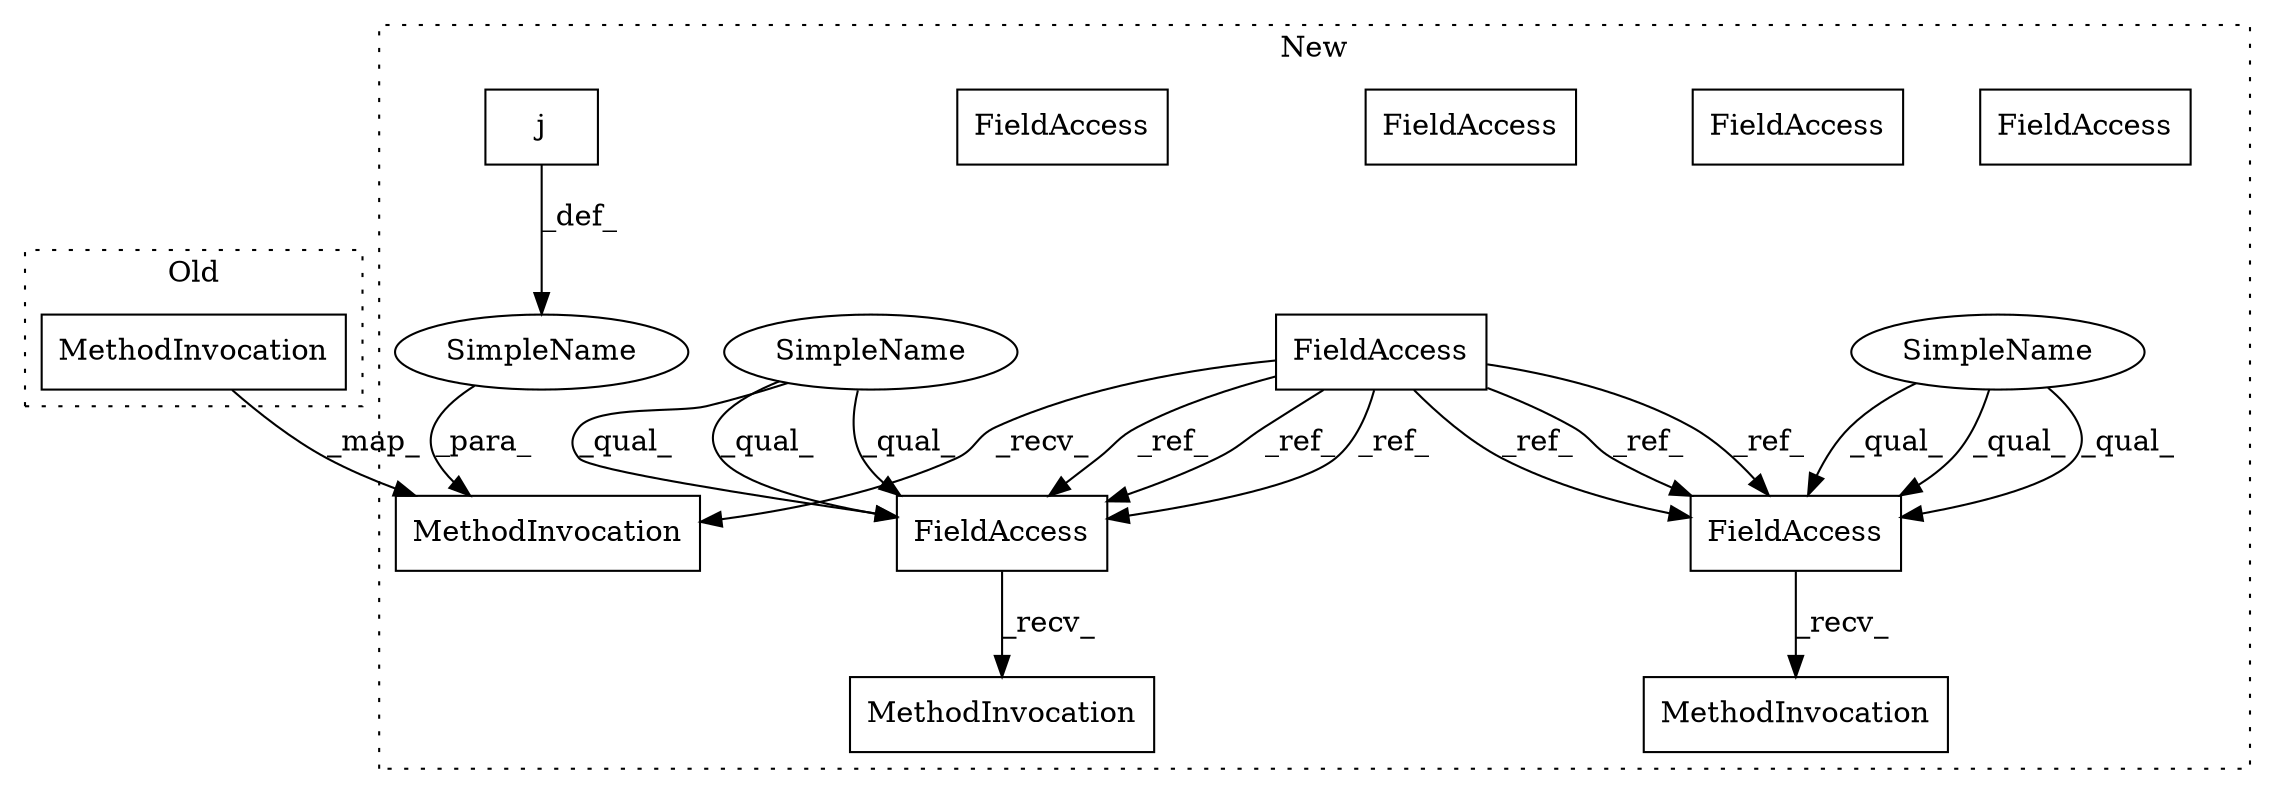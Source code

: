 digraph G {
subgraph cluster0 {
10 [label="MethodInvocation" a="32" s="1115,1159" l="20,2" shape="box"];
label = "Old";
style="dotted";
}
subgraph cluster1 {
1 [label="FieldAccess" a="22" s="1565" l="10" shape="box"];
2 [label="FieldAccess" a="22" s="1565" l="10" shape="box"];
3 [label="FieldAccess" a="22" s="1490" l="10" shape="box"];
4 [label="FieldAccess" a="22" s="1565" l="10" shape="box"];
5 [label="FieldAccess" a="22" s="1490" l="10" shape="box"];
6 [label="FieldAccess" a="22" s="569" l="10" shape="box"];
7 [label="FieldAccess" a="22" s="1490" l="10" shape="box"];
8 [label="MethodInvocation" a="32" s="1501,1545" l="20,2" shape="box"];
9 [label="MethodInvocation" a="32" s="919,996" l="22,2" shape="box"];
11 [label="MethodInvocation" a="32" s="1576,1592" l="15,1" shape="box"];
12 [label="SimpleName" a="42" s="1490" l="4" shape="ellipse"];
13 [label="SimpleName" a="42" s="" l="" shape="ellipse"];
14 [label="SimpleName" a="42" s="1565" l="4" shape="ellipse"];
15 [label="j" a="106" s="941" l="55" shape="box"];
label = "New";
style="dotted";
}
4 -> 11 [label="_recv_"];
5 -> 8 [label="_recv_"];
6 -> 5 [label="_ref_"];
6 -> 4 [label="_ref_"];
6 -> 4 [label="_ref_"];
6 -> 5 [label="_ref_"];
6 -> 5 [label="_ref_"];
6 -> 4 [label="_ref_"];
6 -> 9 [label="_recv_"];
10 -> 9 [label="_map_"];
12 -> 5 [label="_qual_"];
12 -> 5 [label="_qual_"];
12 -> 5 [label="_qual_"];
13 -> 9 [label="_para_"];
14 -> 4 [label="_qual_"];
14 -> 4 [label="_qual_"];
14 -> 4 [label="_qual_"];
15 -> 13 [label="_def_"];
}